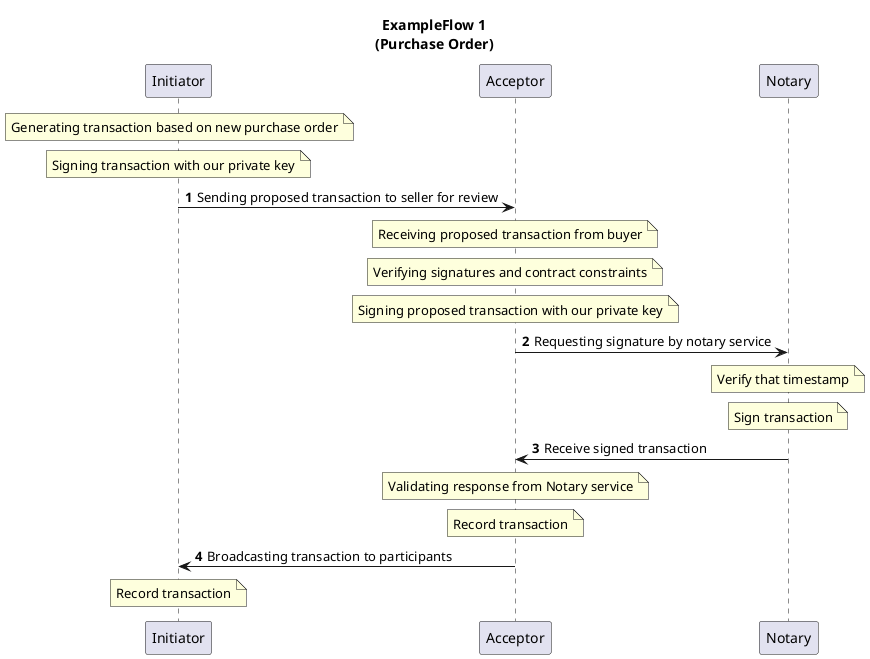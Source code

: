 @startuml
participant Initiator
participant Acceptor
participant Notary
title ExampleFlow 1\n(Purchase Order)

autonumber

note over Initiator : Generating transaction based on new purchase order
note over Initiator : Signing transaction with our private key
Initiator -> Acceptor : Sending proposed transaction to seller for review
note over Acceptor : Receiving proposed transaction from buyer
note over Acceptor : Verifying signatures and contract constraints
note over Acceptor : Signing proposed transaction with our private key
Acceptor -> Notary : Requesting signature by notary service
note over Notary : Verify that timestamp
note over Notary : Sign transaction
Acceptor <- Notary: Receive signed transaction
note over Acceptor : Validating response from Notary service
note over Acceptor : Record transaction
Initiator <- Acceptor : Broadcasting transaction to participants
note over Initiator : Record transaction
@enduml